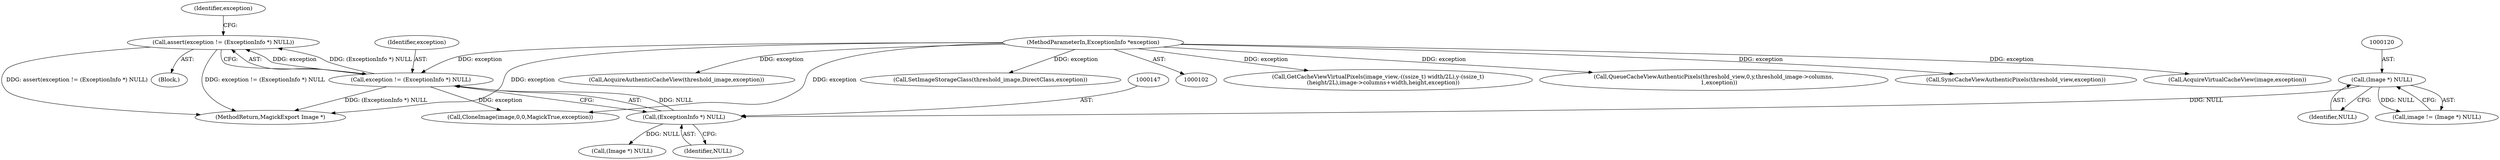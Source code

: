 digraph "0_ImageMagick_a7759f410b773a1dd57b0e1fb28112e1cd8b97bc@API" {
"1000143" [label="(Call,assert(exception != (ExceptionInfo *) NULL))"];
"1000144" [label="(Call,exception != (ExceptionInfo *) NULL)"];
"1000107" [label="(MethodParameterIn,ExceptionInfo *exception)"];
"1000146" [label="(Call,(ExceptionInfo *) NULL)"];
"1000119" [label="(Call,(Image *) NULL)"];
"1000108" [label="(Block,)"];
"1000117" [label="(Call,image != (Image *) NULL)"];
"1000145" [label="(Identifier,exception)"];
"1000157" [label="(Call,CloneImage(image,0,0,MagickTrue,exception))"];
"1000251" [label="(Call,GetCacheViewVirtualPixels(image_view,-((ssize_t) width/2L),y-(ssize_t)\n      (height/2L),image->columns+width,height,exception))"];
"1000144" [label="(Call,exception != (ExceptionInfo *) NULL)"];
"1000166" [label="(Call,(Image *) NULL)"];
"1000275" [label="(Call,QueueCacheViewAuthenticPixels(threshold_view,0,y,threshold_image->columns,\n      1,exception))"];
"1000622" [label="(Call,SyncCacheViewAuthenticPixels(threshold_view,exception))"];
"1000119" [label="(Call,(Image *) NULL)"];
"1000213" [label="(Call,AcquireVirtualCacheView(image,exception))"];
"1000152" [label="(Identifier,exception)"];
"1000218" [label="(Call,AcquireAuthenticCacheView(threshold_image,exception))"];
"1000107" [label="(MethodParameterIn,ExceptionInfo *exception)"];
"1000181" [label="(Call,SetImageStorageClass(threshold_image,DirectClass,exception))"];
"1000682" [label="(MethodReturn,MagickExport Image *)"];
"1000148" [label="(Identifier,NULL)"];
"1000143" [label="(Call,assert(exception != (ExceptionInfo *) NULL))"];
"1000146" [label="(Call,(ExceptionInfo *) NULL)"];
"1000121" [label="(Identifier,NULL)"];
"1000143" -> "1000108"  [label="AST: "];
"1000143" -> "1000144"  [label="CFG: "];
"1000144" -> "1000143"  [label="AST: "];
"1000152" -> "1000143"  [label="CFG: "];
"1000143" -> "1000682"  [label="DDG: exception != (ExceptionInfo *) NULL"];
"1000143" -> "1000682"  [label="DDG: assert(exception != (ExceptionInfo *) NULL)"];
"1000144" -> "1000143"  [label="DDG: exception"];
"1000144" -> "1000143"  [label="DDG: (ExceptionInfo *) NULL"];
"1000144" -> "1000146"  [label="CFG: "];
"1000145" -> "1000144"  [label="AST: "];
"1000146" -> "1000144"  [label="AST: "];
"1000144" -> "1000682"  [label="DDG: (ExceptionInfo *) NULL"];
"1000107" -> "1000144"  [label="DDG: exception"];
"1000146" -> "1000144"  [label="DDG: NULL"];
"1000144" -> "1000157"  [label="DDG: exception"];
"1000107" -> "1000102"  [label="AST: "];
"1000107" -> "1000682"  [label="DDG: exception"];
"1000107" -> "1000157"  [label="DDG: exception"];
"1000107" -> "1000181"  [label="DDG: exception"];
"1000107" -> "1000213"  [label="DDG: exception"];
"1000107" -> "1000218"  [label="DDG: exception"];
"1000107" -> "1000251"  [label="DDG: exception"];
"1000107" -> "1000275"  [label="DDG: exception"];
"1000107" -> "1000622"  [label="DDG: exception"];
"1000146" -> "1000148"  [label="CFG: "];
"1000147" -> "1000146"  [label="AST: "];
"1000148" -> "1000146"  [label="AST: "];
"1000119" -> "1000146"  [label="DDG: NULL"];
"1000146" -> "1000166"  [label="DDG: NULL"];
"1000119" -> "1000117"  [label="AST: "];
"1000119" -> "1000121"  [label="CFG: "];
"1000120" -> "1000119"  [label="AST: "];
"1000121" -> "1000119"  [label="AST: "];
"1000117" -> "1000119"  [label="CFG: "];
"1000119" -> "1000117"  [label="DDG: NULL"];
}
